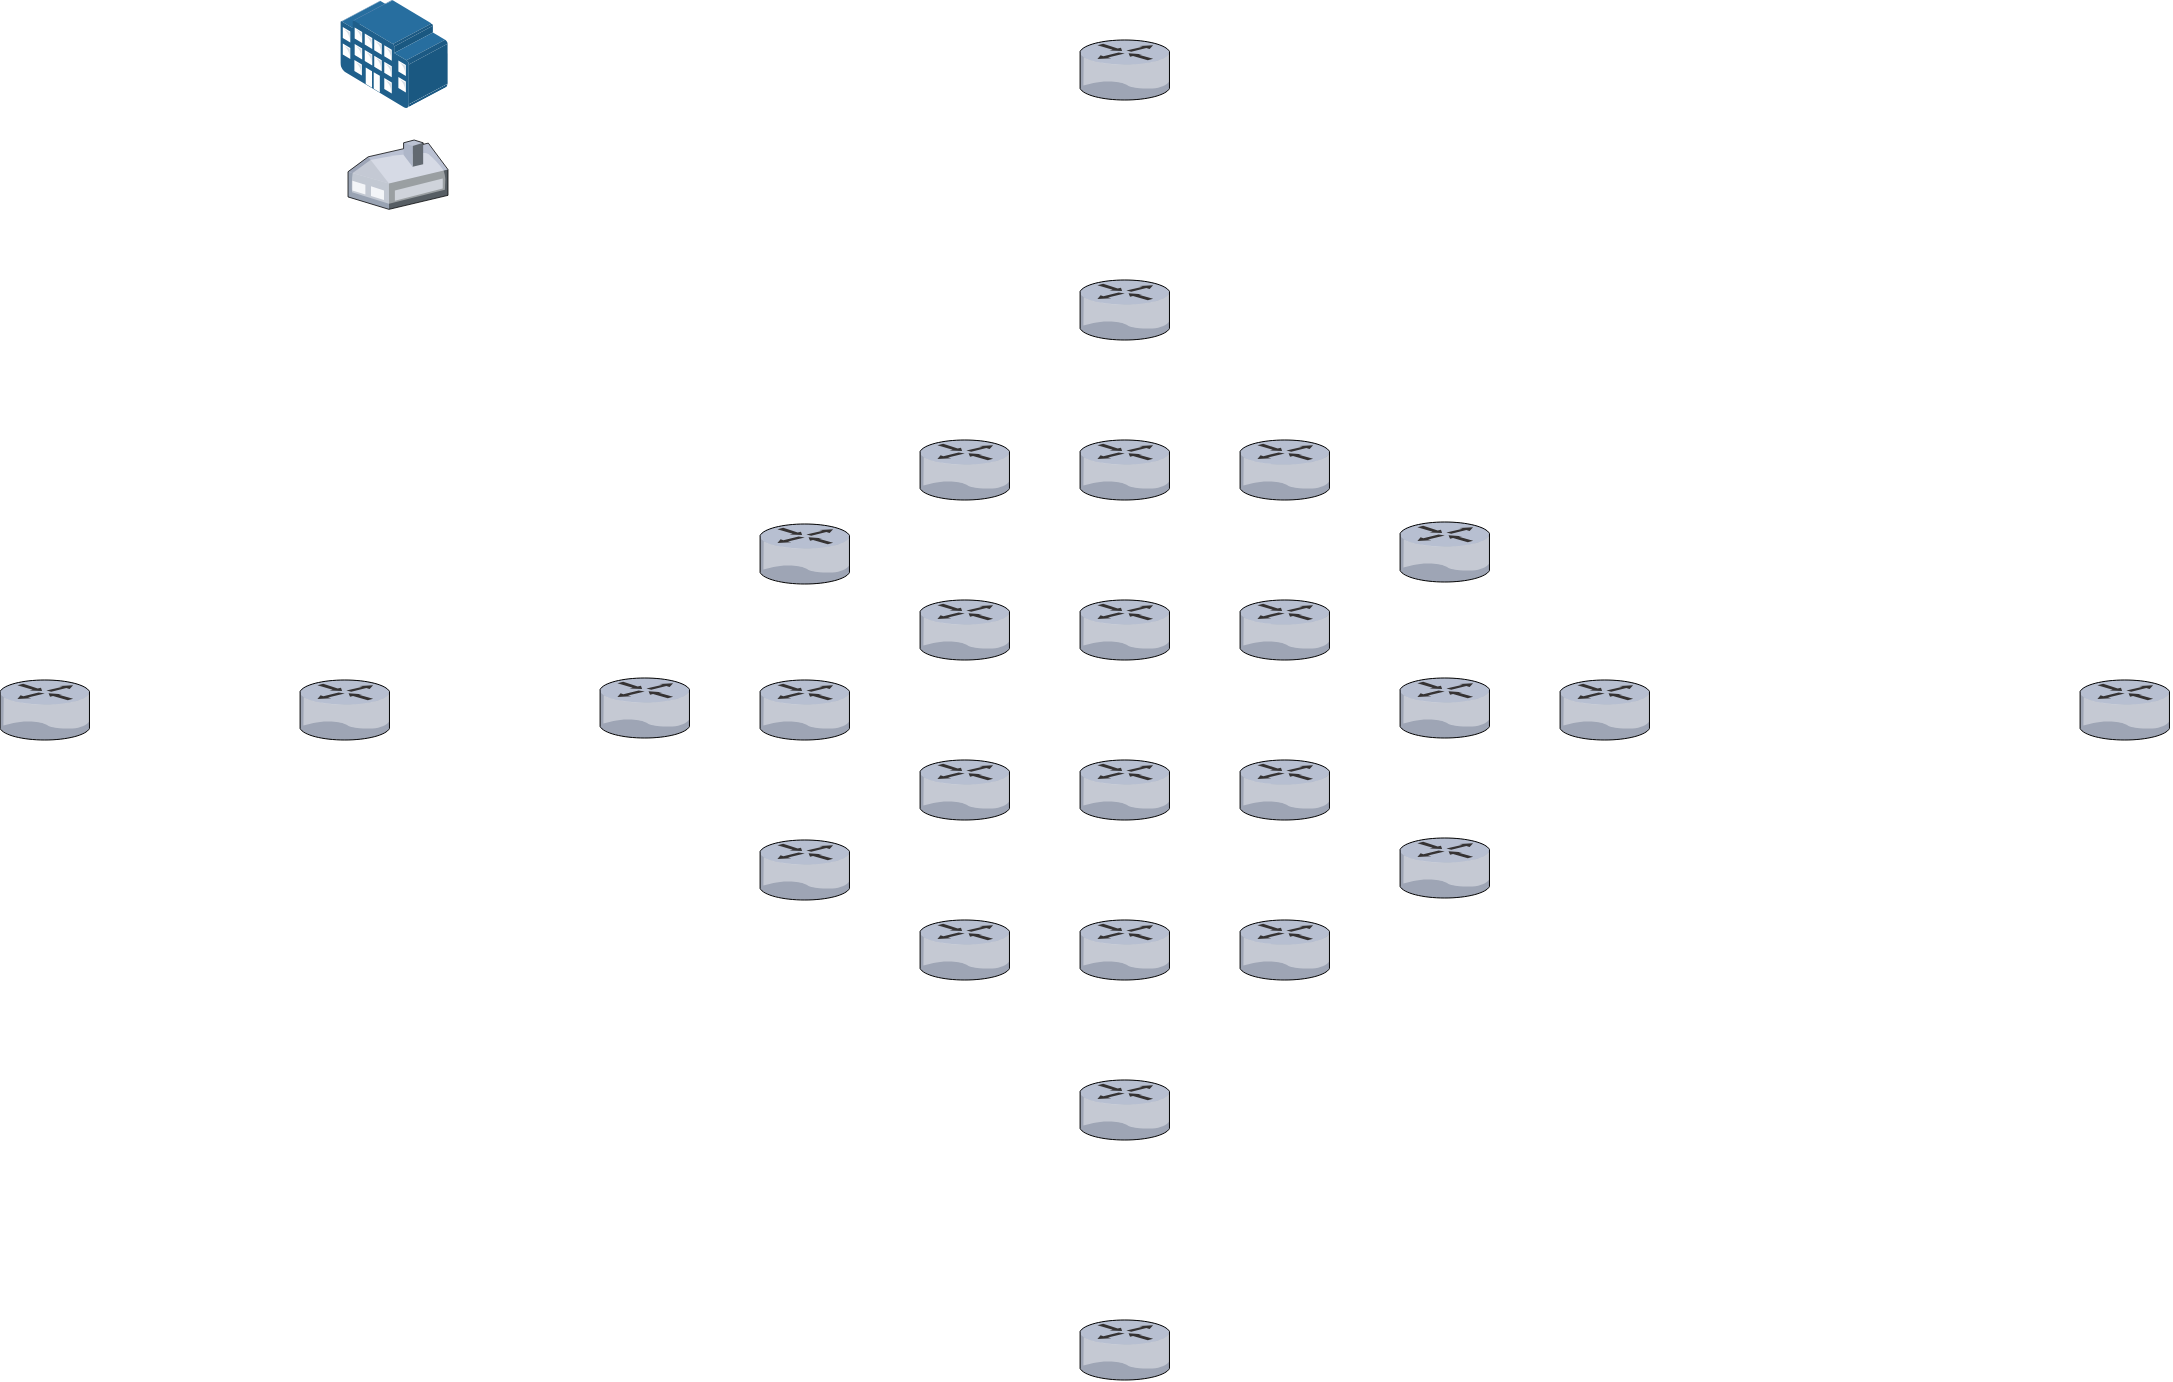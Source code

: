 <mxfile version="26.0.10">
  <diagram name="Page-1" id="Ks78PRQnMadvWUyU2c8w">
    <mxGraphModel dx="2261" dy="746" grid="1" gridSize="10" guides="1" tooltips="1" connect="1" arrows="1" fold="1" page="1" pageScale="1" pageWidth="827" pageHeight="1169" math="0" shadow="0">
      <root>
        <mxCell id="0" />
        <mxCell id="1" parent="0" />
        <mxCell id="8AY4kHR2PwGV7Dea_9Wn-1" value="" style="verticalLabelPosition=bottom;sketch=0;aspect=fixed;html=1;verticalAlign=top;strokeColor=none;align=center;outlineConnect=0;shape=mxgraph.citrix.router;" vertex="1" parent="1">
          <mxGeometry x="320" y="410" width="45.21" height="30" as="geometry" />
        </mxCell>
        <mxCell id="8AY4kHR2PwGV7Dea_9Wn-2" value="" style="verticalLabelPosition=bottom;sketch=0;aspect=fixed;html=1;verticalAlign=top;strokeColor=none;align=center;outlineConnect=0;shape=mxgraph.citrix.home_office;" vertex="1" parent="1">
          <mxGeometry x="34" y="260" width="50" height="34.68" as="geometry" />
        </mxCell>
        <mxCell id="8AY4kHR2PwGV7Dea_9Wn-3" value="" style="image;points=[];aspect=fixed;html=1;align=center;shadow=0;dashed=0;image=img/lib/allied_telesis/buildings/Large_Building.svg;" vertex="1" parent="1">
          <mxGeometry x="30" y="190" width="54" height="54" as="geometry" />
        </mxCell>
        <mxCell id="8AY4kHR2PwGV7Dea_9Wn-4" value="" style="verticalLabelPosition=bottom;sketch=0;aspect=fixed;html=1;verticalAlign=top;strokeColor=none;align=center;outlineConnect=0;shape=mxgraph.citrix.router;" vertex="1" parent="1">
          <mxGeometry x="320" y="490" width="45.21" height="30" as="geometry" />
        </mxCell>
        <mxCell id="8AY4kHR2PwGV7Dea_9Wn-5" value="" style="verticalLabelPosition=bottom;sketch=0;aspect=fixed;html=1;verticalAlign=top;strokeColor=none;align=center;outlineConnect=0;shape=mxgraph.citrix.router;" vertex="1" parent="1">
          <mxGeometry x="320" y="570" width="45.21" height="30" as="geometry" />
        </mxCell>
        <mxCell id="8AY4kHR2PwGV7Dea_9Wn-6" value="" style="verticalLabelPosition=bottom;sketch=0;aspect=fixed;html=1;verticalAlign=top;strokeColor=none;align=center;outlineConnect=0;shape=mxgraph.citrix.router;" vertex="1" parent="1">
          <mxGeometry x="320" y="650" width="45.21" height="30" as="geometry" />
        </mxCell>
        <mxCell id="8AY4kHR2PwGV7Dea_9Wn-7" value="" style="verticalLabelPosition=bottom;sketch=0;aspect=fixed;html=1;verticalAlign=top;strokeColor=none;align=center;outlineConnect=0;shape=mxgraph.citrix.router;" vertex="1" parent="1">
          <mxGeometry x="400" y="730" width="45.21" height="30" as="geometry" />
        </mxCell>
        <mxCell id="8AY4kHR2PwGV7Dea_9Wn-8" value="" style="verticalLabelPosition=bottom;sketch=0;aspect=fixed;html=1;verticalAlign=top;strokeColor=none;align=center;outlineConnect=0;shape=mxgraph.citrix.router;" vertex="1" parent="1">
          <mxGeometry x="400" y="210" width="45.21" height="30" as="geometry" />
        </mxCell>
        <mxCell id="8AY4kHR2PwGV7Dea_9Wn-11" value="" style="verticalLabelPosition=bottom;sketch=0;aspect=fixed;html=1;verticalAlign=top;strokeColor=none;align=center;outlineConnect=0;shape=mxgraph.citrix.router;" vertex="1" parent="1">
          <mxGeometry x="240" y="452" width="45.21" height="30" as="geometry" />
        </mxCell>
        <mxCell id="8AY4kHR2PwGV7Dea_9Wn-12" value="" style="verticalLabelPosition=bottom;sketch=0;aspect=fixed;html=1;verticalAlign=top;strokeColor=none;align=center;outlineConnect=0;shape=mxgraph.citrix.router;" vertex="1" parent="1">
          <mxGeometry x="160" y="529" width="45.21" height="30" as="geometry" />
        </mxCell>
        <mxCell id="8AY4kHR2PwGV7Dea_9Wn-13" value="" style="verticalLabelPosition=bottom;sketch=0;aspect=fixed;html=1;verticalAlign=top;strokeColor=none;align=center;outlineConnect=0;shape=mxgraph.citrix.router;" vertex="1" parent="1">
          <mxGeometry x="240" y="610" width="45.21" height="30" as="geometry" />
        </mxCell>
        <mxCell id="8AY4kHR2PwGV7Dea_9Wn-16" value="" style="verticalLabelPosition=bottom;sketch=0;aspect=fixed;html=1;verticalAlign=top;strokeColor=none;align=center;outlineConnect=0;shape=mxgraph.citrix.router;" vertex="1" parent="1">
          <mxGeometry x="10" y="530" width="45.21" height="30" as="geometry" />
        </mxCell>
        <mxCell id="8AY4kHR2PwGV7Dea_9Wn-17" value="" style="verticalLabelPosition=bottom;sketch=0;aspect=fixed;html=1;verticalAlign=top;strokeColor=none;align=center;outlineConnect=0;shape=mxgraph.citrix.router;" vertex="1" parent="1">
          <mxGeometry x="240" y="530" width="45.21" height="30" as="geometry" />
        </mxCell>
        <mxCell id="8AY4kHR2PwGV7Dea_9Wn-19" value="" style="verticalLabelPosition=bottom;sketch=0;aspect=fixed;html=1;verticalAlign=top;strokeColor=none;align=center;outlineConnect=0;shape=mxgraph.citrix.router;" vertex="1" parent="1">
          <mxGeometry x="900" y="530" width="45.21" height="30" as="geometry" />
        </mxCell>
        <mxCell id="8AY4kHR2PwGV7Dea_9Wn-20" value="" style="verticalLabelPosition=bottom;sketch=0;aspect=fixed;html=1;verticalAlign=top;strokeColor=none;align=center;outlineConnect=0;shape=mxgraph.citrix.router;" vertex="1" parent="1">
          <mxGeometry x="-140" y="530" width="45.21" height="30" as="geometry" />
        </mxCell>
        <mxCell id="8AY4kHR2PwGV7Dea_9Wn-21" value="" style="verticalLabelPosition=bottom;sketch=0;aspect=fixed;html=1;verticalAlign=top;strokeColor=none;align=center;outlineConnect=0;shape=mxgraph.citrix.router;" vertex="1" parent="1">
          <mxGeometry x="400" y="410" width="45.21" height="30" as="geometry" />
        </mxCell>
        <mxCell id="8AY4kHR2PwGV7Dea_9Wn-22" value="" style="verticalLabelPosition=bottom;sketch=0;aspect=fixed;html=1;verticalAlign=top;strokeColor=none;align=center;outlineConnect=0;shape=mxgraph.citrix.router;" vertex="1" parent="1">
          <mxGeometry x="400" y="490" width="45.21" height="30" as="geometry" />
        </mxCell>
        <mxCell id="8AY4kHR2PwGV7Dea_9Wn-23" value="" style="verticalLabelPosition=bottom;sketch=0;aspect=fixed;html=1;verticalAlign=top;strokeColor=none;align=center;outlineConnect=0;shape=mxgraph.citrix.router;" vertex="1" parent="1">
          <mxGeometry x="400" y="570" width="45.21" height="30" as="geometry" />
        </mxCell>
        <mxCell id="8AY4kHR2PwGV7Dea_9Wn-24" value="" style="verticalLabelPosition=bottom;sketch=0;aspect=fixed;html=1;verticalAlign=top;strokeColor=none;align=center;outlineConnect=0;shape=mxgraph.citrix.router;" vertex="1" parent="1">
          <mxGeometry x="400" y="650" width="45.21" height="30" as="geometry" />
        </mxCell>
        <mxCell id="8AY4kHR2PwGV7Dea_9Wn-25" value="" style="verticalLabelPosition=bottom;sketch=0;aspect=fixed;html=1;verticalAlign=top;strokeColor=none;align=center;outlineConnect=0;shape=mxgraph.citrix.router;" vertex="1" parent="1">
          <mxGeometry x="480" y="410" width="45.21" height="30" as="geometry" />
        </mxCell>
        <mxCell id="8AY4kHR2PwGV7Dea_9Wn-26" value="" style="verticalLabelPosition=bottom;sketch=0;aspect=fixed;html=1;verticalAlign=top;strokeColor=none;align=center;outlineConnect=0;shape=mxgraph.citrix.router;" vertex="1" parent="1">
          <mxGeometry x="480" y="490" width="45.21" height="30" as="geometry" />
        </mxCell>
        <mxCell id="8AY4kHR2PwGV7Dea_9Wn-27" value="" style="verticalLabelPosition=bottom;sketch=0;aspect=fixed;html=1;verticalAlign=top;strokeColor=none;align=center;outlineConnect=0;shape=mxgraph.citrix.router;" vertex="1" parent="1">
          <mxGeometry x="480" y="570" width="45.21" height="30" as="geometry" />
        </mxCell>
        <mxCell id="8AY4kHR2PwGV7Dea_9Wn-28" value="" style="verticalLabelPosition=bottom;sketch=0;aspect=fixed;html=1;verticalAlign=top;strokeColor=none;align=center;outlineConnect=0;shape=mxgraph.citrix.router;" vertex="1" parent="1">
          <mxGeometry x="480" y="650" width="45.21" height="30" as="geometry" />
        </mxCell>
        <mxCell id="8AY4kHR2PwGV7Dea_9Wn-29" value="" style="verticalLabelPosition=bottom;sketch=0;aspect=fixed;html=1;verticalAlign=top;strokeColor=none;align=center;outlineConnect=0;shape=mxgraph.citrix.router;" vertex="1" parent="1">
          <mxGeometry x="560" y="451" width="45.21" height="30" as="geometry" />
        </mxCell>
        <mxCell id="8AY4kHR2PwGV7Dea_9Wn-30" value="" style="verticalLabelPosition=bottom;sketch=0;aspect=fixed;html=1;verticalAlign=top;strokeColor=none;align=center;outlineConnect=0;shape=mxgraph.citrix.router;" vertex="1" parent="1">
          <mxGeometry x="560" y="609" width="45.21" height="30" as="geometry" />
        </mxCell>
        <mxCell id="8AY4kHR2PwGV7Dea_9Wn-31" value="" style="verticalLabelPosition=bottom;sketch=0;aspect=fixed;html=1;verticalAlign=top;strokeColor=none;align=center;outlineConnect=0;shape=mxgraph.citrix.router;" vertex="1" parent="1">
          <mxGeometry x="560" y="529" width="45.21" height="30" as="geometry" />
        </mxCell>
        <mxCell id="8AY4kHR2PwGV7Dea_9Wn-32" value="" style="verticalLabelPosition=bottom;sketch=0;aspect=fixed;html=1;verticalAlign=top;strokeColor=none;align=center;outlineConnect=0;shape=mxgraph.citrix.router;" vertex="1" parent="1">
          <mxGeometry x="640" y="530" width="45.21" height="30" as="geometry" />
        </mxCell>
        <mxCell id="8AY4kHR2PwGV7Dea_9Wn-33" value="" style="verticalLabelPosition=bottom;sketch=0;aspect=fixed;html=1;verticalAlign=top;strokeColor=none;align=center;outlineConnect=0;shape=mxgraph.citrix.router;" vertex="1" parent="1">
          <mxGeometry x="400" y="330" width="45.21" height="30" as="geometry" />
        </mxCell>
        <mxCell id="8AY4kHR2PwGV7Dea_9Wn-34" value="" style="verticalLabelPosition=bottom;sketch=0;aspect=fixed;html=1;verticalAlign=top;strokeColor=none;align=center;outlineConnect=0;shape=mxgraph.citrix.router;" vertex="1" parent="1">
          <mxGeometry x="400" y="850" width="45.21" height="30" as="geometry" />
        </mxCell>
      </root>
    </mxGraphModel>
  </diagram>
</mxfile>
